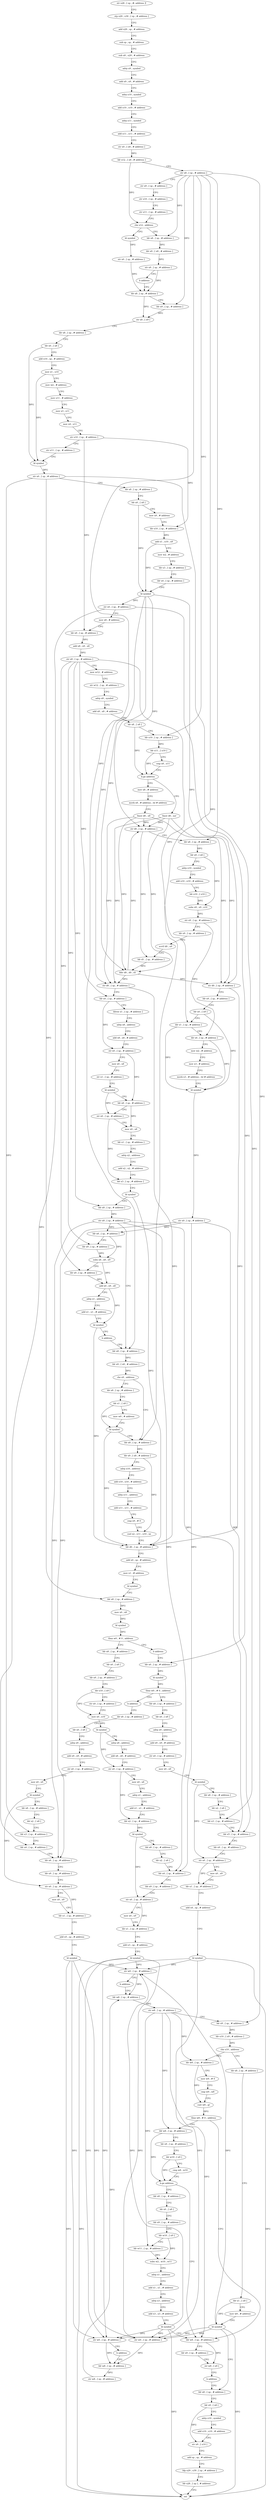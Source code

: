 digraph "func" {
"4237208" [label = "str x28 , [ sp , #- address ]!" ]
"4237212" [label = "stp x29 , x30 , [ sp , # address ]" ]
"4237216" [label = "add x29 , sp , # address" ]
"4237220" [label = "sub sp , sp , # address" ]
"4237224" [label = "sub x8 , x29 , # address" ]
"4237228" [label = "adrp x9 , symbol" ]
"4237232" [label = "add x9 , x9 , # address" ]
"4237236" [label = "adrp x10 , symbol" ]
"4237240" [label = "add x10 , x10 , # address" ]
"4237244" [label = "adrp x11 , symbol" ]
"4237248" [label = "add x11 , x11 , # address" ]
"4237252" [label = "str x0 , [ x8 , # address ]" ]
"4237256" [label = "ldr x12 , [ x8 , # address ]" ]
"4237260" [label = "str x8 , [ sp , # address ]" ]
"4237264" [label = "str x9 , [ sp , # address ]" ]
"4237268" [label = "str x10 , [ sp , # address ]" ]
"4237272" [label = "str x11 , [ sp , # address ]" ]
"4237276" [label = "cbz x12 , address" ]
"4237296" [label = "bl symbol" ]
"4237280" [label = "ldr x8 , [ sp , # address ]" ]
"4237300" [label = "str x0 , [ sp , # address ]" ]
"4237304" [label = "ldr x8 , [ sp , # address ]" ]
"4237284" [label = "ldr x9 , [ x8 , # address ]" ]
"4237288" [label = "str x9 , [ sp , # address ]" ]
"4237292" [label = "b address" ]
"4237592" [label = "fmov d0 , xzr" ]
"4237596" [label = "str d0 , [ sp , # address ]" ]
"4237600" [label = "ldr x0 , [ sp , # address ]" ]
"4237604" [label = "ldrsw x1 , [ sp , # address ]" ]
"4237608" [label = "adrp x8 , address" ]
"4237612" [label = "add x8 , x8 , # address" ]
"4237616" [label = "str x0 , [ sp , # address ]" ]
"4237620" [label = "mov x0 , x8" ]
"4237624" [label = "str x1 , [ sp , # address ]" ]
"4237628" [label = "bl symbol" ]
"4237632" [label = "ldr x8 , [ sp , # address ]" ]
"4237636" [label = "str x0 , [ sp , # address ]" ]
"4237640" [label = "mov x0 , x8" ]
"4237644" [label = "ldr x1 , [ sp , # address ]" ]
"4237648" [label = "adrp x2 , address" ]
"4237652" [label = "add x2 , x2 , # address" ]
"4237656" [label = "ldr x3 , [ sp , # address ]" ]
"4237660" [label = "bl symbol" ]
"4237664" [label = "ldr x8 , [ sp , # address ]" ]
"4237668" [label = "str x8 , [ sp , # address ]" ]
"4237672" [label = "ldr x8 , [ sp , # address ]" ]
"4237456" [label = "mov x8 , # address" ]
"4237460" [label = "movk x8 , # address , lsl # address" ]
"4237464" [label = "fmov d0 , x8" ]
"4237468" [label = "str d0 , [ sp , # address ]" ]
"4237472" [label = "ldr x8 , [ sp , # address ]" ]
"4237476" [label = "ldr x9 , [ x8 ]" ]
"4237480" [label = "adrp x10 , symbol" ]
"4237484" [label = "add x10 , x10 , # address" ]
"4237488" [label = "ldr x10 , [ x10 ]" ]
"4237492" [label = "subs x9 , x9 , x10" ]
"4237496" [label = "str x9 , [ sp , # address ]" ]
"4237500" [label = "ldr x9 , [ sp , # address ]" ]
"4237504" [label = "scvtf d0 , x9" ]
"4237508" [label = "ldr d1 , [ sp , # address ]" ]
"4237512" [label = "fdiv d0 , d0 , d1" ]
"4237516" [label = "str d0 , [ sp , # address ]" ]
"4237520" [label = "ldr x9 , [ sp , # address ]" ]
"4237524" [label = "ldr x0 , [ x9 ]" ]
"4237528" [label = "ldr x1 , [ sp , # address ]" ]
"4237532" [label = "ldr x4 , [ sp , # address ]" ]
"4237536" [label = "mov w2 , # address" ]
"4237540" [label = "mov x3 , # address" ]
"4237544" [label = "movk x3 , # address , lsl # address" ]
"4237548" [label = "bl symbol" ]
"4237552" [label = "str x0 , [ sp , # address ]" ]
"4237556" [label = "ldr x8 , [ sp , # address ]" ]
"4237560" [label = "ldr x9 , [ sp , # address ]" ]
"4237564" [label = "subs x8 , x8 , x9" ]
"4237568" [label = "ldr x9 , [ sp , # address ]" ]
"4237572" [label = "add x0 , x9 , x8" ]
"4237576" [label = "adrp x1 , address" ]
"4237580" [label = "add x1 , x1 , # address" ]
"4237584" [label = "bl symbol" ]
"4237588" [label = "b address" ]
"4237308" [label = "ldr x9 , [ sp , # address ]" ]
"4237312" [label = "str x8 , [ x9 ]" ]
"4237316" [label = "ldr x8 , [ sp , # address ]" ]
"4237320" [label = "ldr x0 , [ x8 ]" ]
"4237324" [label = "add x10 , sp , # address" ]
"4237328" [label = "mov x1 , x10" ]
"4237332" [label = "mov w2 , # address" ]
"4237336" [label = "mov x11 , # address" ]
"4237340" [label = "mov x3 , x11" ]
"4237344" [label = "mov x4 , x11" ]
"4237348" [label = "str x10 , [ sp , # address ]" ]
"4237352" [label = "str x11 , [ sp , # address ]" ]
"4237356" [label = "bl symbol" ]
"4237360" [label = "str x0 , [ sp , # address ]" ]
"4237364" [label = "ldr x8 , [ sp , # address ]" ]
"4237368" [label = "ldr x0 , [ x8 ]" ]
"4237372" [label = "mov x9 , # address" ]
"4237376" [label = "ldr x10 , [ sp , # address ]" ]
"4237380" [label = "add x1 , x10 , x9" ]
"4237384" [label = "mov w2 , # address" ]
"4237388" [label = "ldr x3 , [ sp , # address ]" ]
"4237392" [label = "ldr x4 , [ sp , # address ]" ]
"4237396" [label = "bl symbol" ]
"4237400" [label = "str x0 , [ sp , # address ]" ]
"4237404" [label = "mov x8 , # address" ]
"4237408" [label = "ldr x9 , [ sp , # address ]" ]
"4237412" [label = "add x8 , x9 , x8" ]
"4237416" [label = "str x8 , [ sp , # address ]" ]
"4237420" [label = "mov w12 , # address" ]
"4237424" [label = "str w12 , [ sp , # address ]" ]
"4237428" [label = "adrp x8 , symbol" ]
"4237432" [label = "add x8 , x8 , # address" ]
"4237436" [label = "ldr x8 , [ x8 ]" ]
"4237440" [label = "ldr x10 , [ sp , # address ]" ]
"4237444" [label = "ldr x11 , [ x10 ]" ]
"4237448" [label = "cmp x8 , x11" ]
"4237452" [label = "b.ge address" ]
"4237700" [label = "ldr x8 , [ sp , # address ]" ]
"4237704" [label = "ldr x9 , [ x8 , # address ]" ]
"4237708" [label = "adrp x10 , address" ]
"4237712" [label = "add x10 , x10 , # address" ]
"4237716" [label = "adrp x11 , address" ]
"4237720" [label = "add x11 , x11 , # address" ]
"4237724" [label = "cmp x9 , # 0" ]
"4237728" [label = "csel x2 , x11 , x10 , ne" ]
"4237732" [label = "ldr d0 , [ sp , # address ]" ]
"4237736" [label = "add x0 , sp , # address" ]
"4237740" [label = "mov x1 , # address" ]
"4237744" [label = "bl symbol" ]
"4237748" [label = "ldr x8 , [ sp , # address ]" ]
"4237752" [label = "mov x0 , x8" ]
"4237756" [label = "bl symbol" ]
"4237760" [label = "tbnz w0 , # 0 , address" ]
"4237768" [label = "ldr x8 , [ sp , # address ]" ]
"4237764" [label = "b address" ]
"4237684" [label = "ldr x8 , [ sp , # address ]" ]
"4237688" [label = "ldr x1 , [ x8 ]" ]
"4237692" [label = "mov w0 , # address" ]
"4237696" [label = "bl symbol" ]
"4237676" [label = "ldr x9 , [ x8 , # address ]" ]
"4237680" [label = "cbz x9 , address" ]
"4237772" [label = "ldr x0 , [ x8 ]" ]
"4237776" [label = "ldr x9 , [ sp , # address ]" ]
"4237780" [label = "ldr x10 , [ x9 ]" ]
"4237784" [label = "str x0 , [ sp , # address ]" ]
"4237788" [label = "mov x0 , x10" ]
"4237792" [label = "bl symbol" ]
"4237796" [label = "adrp x8 , address" ]
"4237800" [label = "add x8 , x8 , # address" ]
"4237804" [label = "str x0 , [ sp , # address ]" ]
"4237808" [label = "mov x0 , x8" ]
"4237812" [label = "adrp x1 , address" ]
"4237816" [label = "add x1 , x1 , # address" ]
"4237820" [label = "ldr x2 , [ sp , # address ]" ]
"4237824" [label = "bl symbol" ]
"4237828" [label = "ldr x8 , [ sp , # address ]" ]
"4237832" [label = "ldr x2 , [ x8 ]" ]
"4237836" [label = "ldr x4 , [ sp , # address ]" ]
"4237840" [label = "ldr x9 , [ sp , # address ]" ]
"4237844" [label = "str x0 , [ sp , # address ]" ]
"4237848" [label = "mov x0 , x9" ]
"4237852" [label = "ldr x1 , [ sp , # address ]" ]
"4237856" [label = "add x3 , sp , # address" ]
"4237860" [label = "bl symbol" ]
"4237864" [label = "str w0 , [ sp , # address ]" ]
"4237868" [label = "b address" ]
"4238048" [label = "ldr w8 , [ sp , # address ]" ]
"4237872" [label = "ldr x0 , [ sp , # address ]" ]
"4238052" [label = "str w8 , [ sp , # address ]" ]
"4238056" [label = "ldr x9 , [ sp , # address ]" ]
"4238060" [label = "ldr x10 , [ x9 , # address ]" ]
"4238064" [label = "cbz x10 , address" ]
"4238168" [label = "ldr x8 , [ sp , # address ]" ]
"4238068" [label = "ldr w8 , [ sp , # address ]" ]
"4237876" [label = "bl symbol" ]
"4237880" [label = "tbnz w0 , # 0 , address" ]
"4237888" [label = "ldr x8 , [ sp , # address ]" ]
"4237884" [label = "b address" ]
"4238172" [label = "ldr x1 , [ x8 ]" ]
"4238176" [label = "mov w0 , # address" ]
"4238180" [label = "bl symbol" ]
"4238184" [label = "ldr x8 , [ sp , # address ]" ]
"4238072" [label = "mov w9 , # 0" ]
"4238076" [label = "cmp w9 , w8" ]
"4238080" [label = "cset w8 , gt" ]
"4238084" [label = "tbnz w8 , # 0 , address" ]
"4238152" [label = "ldr w8 , [ sp , # address ]" ]
"4238088" [label = "ldr w8 , [ sp , # address ]" ]
"4237892" [label = "ldr x0 , [ x8 ]" ]
"4237896" [label = "adrp x9 , address" ]
"4237900" [label = "add x9 , x9 , # address" ]
"4237904" [label = "str x0 , [ sp , # address ]" ]
"4237908" [label = "mov x0 , x9" ]
"4237912" [label = "bl symbol" ]
"4237916" [label = "ldr x8 , [ sp , # address ]" ]
"4237920" [label = "ldr x2 , [ x8 ]" ]
"4237924" [label = "ldr x3 , [ sp , # address ]" ]
"4237928" [label = "ldr x5 , [ sp , # address ]" ]
"4237932" [label = "ldr x9 , [ sp , # address ]" ]
"4237936" [label = "str x0 , [ sp , # address ]" ]
"4237940" [label = "mov x0 , x9" ]
"4237944" [label = "ldr x1 , [ sp , # address ]" ]
"4237948" [label = "add x4 , sp , # address" ]
"4237952" [label = "bl symbol" ]
"4237956" [label = "str w0 , [ sp , # address ]" ]
"4237960" [label = "b address" ]
"4238040" [label = "ldr w8 , [ sp , # address ]" ]
"4237964" [label = "ldr x8 , [ sp , # address ]" ]
"4238156" [label = "ldr x9 , [ sp , # address ]" ]
"4238160" [label = "str w8 , [ x9 ]" ]
"4238164" [label = "b address" ]
"4238092" [label = "ldr x9 , [ sp , # address ]" ]
"4238096" [label = "ldr w10 , [ x9 ]" ]
"4238100" [label = "cmp w8 , w10" ]
"4238104" [label = "b.ge address" ]
"4238108" [label = "ldr x8 , [ sp , # address ]" ]
"4238044" [label = "str w8 , [ sp , # address ]" ]
"4237968" [label = "ldr x0 , [ x8 ]" ]
"4237972" [label = "adrp x9 , address" ]
"4237976" [label = "add x9 , x9 , # address" ]
"4237980" [label = "str x0 , [ sp , # address ]" ]
"4237984" [label = "mov x0 , x9" ]
"4237988" [label = "bl symbol" ]
"4237992" [label = "ldr x8 , [ sp , # address ]" ]
"4237996" [label = "ldr x2 , [ x8 ]" ]
"4238000" [label = "ldr x3 , [ sp , # address ]" ]
"4238004" [label = "ldr x4 , [ sp , # address ]" ]
"4238008" [label = "ldr x6 , [ sp , # address ]" ]
"4238012" [label = "ldr x9 , [ sp , # address ]" ]
"4238016" [label = "str x0 , [ sp , # address ]" ]
"4238020" [label = "mov x0 , x9" ]
"4238024" [label = "ldr x1 , [ sp , # address ]" ]
"4238028" [label = "add x5 , sp , # address" ]
"4238032" [label = "bl symbol" ]
"4238036" [label = "str w0 , [ sp , # address ]" ]
"4238188" [label = "ldr x9 , [ x8 ]" ]
"4238192" [label = "adrp x10 , symbol" ]
"4238196" [label = "add x10 , x10 , # address" ]
"4238200" [label = "str x9 , [ x10 ]" ]
"4238204" [label = "add sp , sp , # address" ]
"4238208" [label = "ldp x29 , x30 , [ sp , # address ]" ]
"4238212" [label = "ldr x28 , [ sp ] , # address" ]
"4238216" [label = "ret" ]
"4238112" [label = "ldr x0 , [ x8 ]" ]
"4238116" [label = "ldr x9 , [ sp , # address ]" ]
"4238120" [label = "ldr w10 , [ x9 ]" ]
"4238124" [label = "ldr w11 , [ sp , # address ]" ]
"4238128" [label = "subs w2 , w10 , w11" ]
"4238132" [label = "adrp x1 , address" ]
"4238136" [label = "add x1 , x1 , # address" ]
"4238140" [label = "adrp x3 , address" ]
"4238144" [label = "add x3 , x3 , # address" ]
"4238148" [label = "bl symbol" ]
"4237208" -> "4237212" [ label = "CFG" ]
"4237212" -> "4237216" [ label = "CFG" ]
"4237216" -> "4237220" [ label = "CFG" ]
"4237220" -> "4237224" [ label = "CFG" ]
"4237224" -> "4237228" [ label = "CFG" ]
"4237228" -> "4237232" [ label = "CFG" ]
"4237232" -> "4237236" [ label = "CFG" ]
"4237236" -> "4237240" [ label = "CFG" ]
"4237240" -> "4237244" [ label = "CFG" ]
"4237244" -> "4237248" [ label = "CFG" ]
"4237248" -> "4237252" [ label = "CFG" ]
"4237252" -> "4237256" [ label = "DFG" ]
"4237256" -> "4237260" [ label = "CFG" ]
"4237256" -> "4237276" [ label = "DFG" ]
"4237260" -> "4237264" [ label = "CFG" ]
"4237260" -> "4237280" [ label = "DFG" ]
"4237260" -> "4237308" [ label = "DFG" ]
"4237260" -> "4237440" [ label = "DFG" ]
"4237260" -> "4237472" [ label = "DFG" ]
"4237260" -> "4237672" [ label = "DFG" ]
"4237260" -> "4237700" [ label = "DFG" ]
"4237260" -> "4238056" [ label = "DFG" ]
"4237264" -> "4237268" [ label = "CFG" ]
"4237268" -> "4237272" [ label = "CFG" ]
"4237272" -> "4237276" [ label = "CFG" ]
"4237276" -> "4237296" [ label = "CFG" ]
"4237276" -> "4237280" [ label = "CFG" ]
"4237296" -> "4237300" [ label = "DFG" ]
"4237280" -> "4237284" [ label = "DFG" ]
"4237300" -> "4237304" [ label = "DFG" ]
"4237304" -> "4237308" [ label = "CFG" ]
"4237304" -> "4237312" [ label = "DFG" ]
"4237284" -> "4237288" [ label = "DFG" ]
"4237288" -> "4237292" [ label = "CFG" ]
"4237288" -> "4237304" [ label = "DFG" ]
"4237292" -> "4237304" [ label = "CFG" ]
"4237592" -> "4237596" [ label = "DFG" ]
"4237592" -> "4237468" [ label = "DFG" ]
"4237592" -> "4237512" [ label = "DFG" ]
"4237592" -> "4237516" [ label = "DFG" ]
"4237596" -> "4237600" [ label = "CFG" ]
"4237596" -> "4237732" [ label = "DFG" ]
"4237600" -> "4237604" [ label = "CFG" ]
"4237600" -> "4237616" [ label = "DFG" ]
"4237604" -> "4237608" [ label = "CFG" ]
"4237608" -> "4237612" [ label = "CFG" ]
"4237612" -> "4237616" [ label = "CFG" ]
"4237616" -> "4237620" [ label = "CFG" ]
"4237616" -> "4237632" [ label = "DFG" ]
"4237620" -> "4237624" [ label = "CFG" ]
"4237624" -> "4237628" [ label = "CFG" ]
"4237628" -> "4237632" [ label = "CFG" ]
"4237628" -> "4237636" [ label = "DFG" ]
"4237632" -> "4237636" [ label = "CFG" ]
"4237632" -> "4237640" [ label = "DFG" ]
"4237636" -> "4237640" [ label = "CFG" ]
"4237636" -> "4237656" [ label = "DFG" ]
"4237640" -> "4237644" [ label = "CFG" ]
"4237644" -> "4237648" [ label = "CFG" ]
"4237648" -> "4237652" [ label = "CFG" ]
"4237652" -> "4237656" [ label = "CFG" ]
"4237656" -> "4237660" [ label = "CFG" ]
"4237660" -> "4237664" [ label = "CFG" ]
"4237660" -> "4237732" [ label = "DFG" ]
"4237664" -> "4237668" [ label = "DFG" ]
"4237668" -> "4237672" [ label = "CFG" ]
"4237668" -> "4237556" [ label = "DFG" ]
"4237668" -> "4237836" [ label = "DFG" ]
"4237668" -> "4237928" [ label = "DFG" ]
"4237668" -> "4238008" [ label = "DFG" ]
"4237672" -> "4237676" [ label = "DFG" ]
"4237456" -> "4237460" [ label = "CFG" ]
"4237460" -> "4237464" [ label = "CFG" ]
"4237464" -> "4237468" [ label = "DFG" ]
"4237464" -> "4237596" [ label = "DFG" ]
"4237464" -> "4237512" [ label = "DFG" ]
"4237464" -> "4237516" [ label = "DFG" ]
"4237468" -> "4237472" [ label = "CFG" ]
"4237468" -> "4237508" [ label = "DFG" ]
"4237472" -> "4237476" [ label = "DFG" ]
"4237476" -> "4237480" [ label = "CFG" ]
"4237476" -> "4237492" [ label = "DFG" ]
"4237480" -> "4237484" [ label = "CFG" ]
"4237484" -> "4237488" [ label = "CFG" ]
"4237488" -> "4237492" [ label = "DFG" ]
"4237492" -> "4237496" [ label = "DFG" ]
"4237496" -> "4237500" [ label = "CFG" ]
"4237496" -> "4237532" [ label = "DFG" ]
"4237500" -> "4237504" [ label = "CFG" ]
"4237504" -> "4237508" [ label = "CFG" ]
"4237508" -> "4237512" [ label = "DFG" ]
"4237512" -> "4237516" [ label = "DFG" ]
"4237512" -> "4237596" [ label = "DFG" ]
"4237512" -> "4237468" [ label = "DFG" ]
"4237516" -> "4237520" [ label = "CFG" ]
"4237516" -> "4237732" [ label = "DFG" ]
"4237520" -> "4237524" [ label = "CFG" ]
"4237524" -> "4237528" [ label = "CFG" ]
"4237524" -> "4237548" [ label = "DFG" ]
"4237528" -> "4237532" [ label = "CFG" ]
"4237528" -> "4237548" [ label = "DFG" ]
"4237532" -> "4237536" [ label = "CFG" ]
"4237532" -> "4237548" [ label = "DFG" ]
"4237536" -> "4237540" [ label = "CFG" ]
"4237540" -> "4237544" [ label = "CFG" ]
"4237544" -> "4237548" [ label = "CFG" ]
"4237548" -> "4237552" [ label = "DFG" ]
"4237552" -> "4237556" [ label = "DFG" ]
"4237552" -> "4237836" [ label = "DFG" ]
"4237552" -> "4237928" [ label = "DFG" ]
"4237552" -> "4238008" [ label = "DFG" ]
"4237556" -> "4237560" [ label = "CFG" ]
"4237556" -> "4237564" [ label = "DFG" ]
"4237560" -> "4237564" [ label = "DFG" ]
"4237564" -> "4237568" [ label = "CFG" ]
"4237564" -> "4237572" [ label = "DFG" ]
"4237568" -> "4237572" [ label = "DFG" ]
"4237572" -> "4237576" [ label = "CFG" ]
"4237572" -> "4237584" [ label = "DFG" ]
"4237576" -> "4237580" [ label = "CFG" ]
"4237580" -> "4237584" [ label = "CFG" ]
"4237584" -> "4237588" [ label = "CFG" ]
"4237584" -> "4237732" [ label = "DFG" ]
"4237588" -> "4237672" [ label = "CFG" ]
"4237308" -> "4237312" [ label = "DFG" ]
"4237312" -> "4237316" [ label = "CFG" ]
"4237316" -> "4237320" [ label = "CFG" ]
"4237320" -> "4237324" [ label = "CFG" ]
"4237320" -> "4237356" [ label = "DFG" ]
"4237324" -> "4237328" [ label = "CFG" ]
"4237328" -> "4237332" [ label = "CFG" ]
"4237328" -> "4237356" [ label = "DFG" ]
"4237332" -> "4237336" [ label = "CFG" ]
"4237336" -> "4237340" [ label = "CFG" ]
"4237340" -> "4237344" [ label = "CFG" ]
"4237344" -> "4237348" [ label = "CFG" ]
"4237348" -> "4237352" [ label = "CFG" ]
"4237348" -> "4237376" [ label = "DFG" ]
"4237348" -> "4237408" [ label = "DFG" ]
"4237352" -> "4237356" [ label = "CFG" ]
"4237356" -> "4237360" [ label = "DFG" ]
"4237360" -> "4237364" [ label = "CFG" ]
"4237360" -> "4237748" [ label = "DFG" ]
"4237360" -> "4237924" [ label = "DFG" ]
"4237360" -> "4238000" [ label = "DFG" ]
"4237364" -> "4237368" [ label = "CFG" ]
"4237368" -> "4237372" [ label = "CFG" ]
"4237368" -> "4237396" [ label = "DFG" ]
"4237372" -> "4237376" [ label = "CFG" ]
"4237376" -> "4237380" [ label = "DFG" ]
"4237380" -> "4237384" [ label = "CFG" ]
"4237380" -> "4237396" [ label = "DFG" ]
"4237384" -> "4237388" [ label = "CFG" ]
"4237388" -> "4237392" [ label = "CFG" ]
"4237392" -> "4237396" [ label = "CFG" ]
"4237396" -> "4237400" [ label = "DFG" ]
"4237396" -> "4237596" [ label = "DFG" ]
"4237396" -> "4237468" [ label = "DFG" ]
"4237396" -> "4237512" [ label = "DFG" ]
"4237396" -> "4237516" [ label = "DFG" ]
"4237400" -> "4237404" [ label = "CFG" ]
"4237400" -> "4237872" [ label = "DFG" ]
"4237400" -> "4238004" [ label = "DFG" ]
"4237404" -> "4237408" [ label = "CFG" ]
"4237408" -> "4237412" [ label = "DFG" ]
"4237412" -> "4237416" [ label = "DFG" ]
"4237416" -> "4237420" [ label = "CFG" ]
"4237416" -> "4237600" [ label = "DFG" ]
"4237416" -> "4237664" [ label = "DFG" ]
"4237416" -> "4237528" [ label = "DFG" ]
"4237416" -> "4237560" [ label = "DFG" ]
"4237416" -> "4237568" [ label = "DFG" ]
"4237420" -> "4237424" [ label = "CFG" ]
"4237424" -> "4237428" [ label = "CFG" ]
"4237428" -> "4237432" [ label = "CFG" ]
"4237432" -> "4237436" [ label = "CFG" ]
"4237436" -> "4237440" [ label = "CFG" ]
"4237436" -> "4237452" [ label = "DFG" ]
"4237440" -> "4237444" [ label = "DFG" ]
"4237444" -> "4237448" [ label = "CFG" ]
"4237444" -> "4237452" [ label = "DFG" ]
"4237448" -> "4237452" [ label = "CFG" ]
"4237452" -> "4237592" [ label = "CFG" ]
"4237452" -> "4237456" [ label = "CFG" ]
"4237700" -> "4237704" [ label = "DFG" ]
"4237704" -> "4237708" [ label = "CFG" ]
"4237704" -> "4237728" [ label = "DFG" ]
"4237708" -> "4237712" [ label = "CFG" ]
"4237712" -> "4237716" [ label = "CFG" ]
"4237716" -> "4237720" [ label = "CFG" ]
"4237720" -> "4237724" [ label = "CFG" ]
"4237724" -> "4237728" [ label = "CFG" ]
"4237728" -> "4237732" [ label = "CFG" ]
"4237732" -> "4237736" [ label = "CFG" ]
"4237736" -> "4237740" [ label = "CFG" ]
"4237740" -> "4237744" [ label = "CFG" ]
"4237744" -> "4237748" [ label = "CFG" ]
"4237748" -> "4237752" [ label = "DFG" ]
"4237752" -> "4237756" [ label = "DFG" ]
"4237756" -> "4237760" [ label = "DFG" ]
"4237760" -> "4237768" [ label = "CFG" ]
"4237760" -> "4237764" [ label = "CFG" ]
"4237768" -> "4237772" [ label = "CFG" ]
"4237764" -> "4237872" [ label = "CFG" ]
"4237684" -> "4237688" [ label = "CFG" ]
"4237688" -> "4237692" [ label = "CFG" ]
"4237688" -> "4237696" [ label = "DFG" ]
"4237692" -> "4237696" [ label = "CFG" ]
"4237696" -> "4237700" [ label = "CFG" ]
"4237696" -> "4237732" [ label = "DFG" ]
"4237676" -> "4237680" [ label = "DFG" ]
"4237680" -> "4237700" [ label = "CFG" ]
"4237680" -> "4237684" [ label = "CFG" ]
"4237772" -> "4237776" [ label = "CFG" ]
"4237776" -> "4237780" [ label = "CFG" ]
"4237780" -> "4237784" [ label = "CFG" ]
"4237780" -> "4237788" [ label = "DFG" ]
"4237784" -> "4237788" [ label = "CFG" ]
"4237788" -> "4237792" [ label = "DFG" ]
"4237792" -> "4237796" [ label = "CFG" ]
"4237792" -> "4237804" [ label = "DFG" ]
"4237796" -> "4237800" [ label = "CFG" ]
"4237800" -> "4237804" [ label = "CFG" ]
"4237804" -> "4237808" [ label = "CFG" ]
"4237804" -> "4237820" [ label = "DFG" ]
"4237808" -> "4237812" [ label = "CFG" ]
"4237812" -> "4237816" [ label = "CFG" ]
"4237816" -> "4237820" [ label = "CFG" ]
"4237820" -> "4237824" [ label = "DFG" ]
"4237824" -> "4237828" [ label = "CFG" ]
"4237824" -> "4237844" [ label = "DFG" ]
"4237828" -> "4237832" [ label = "CFG" ]
"4237832" -> "4237836" [ label = "CFG" ]
"4237836" -> "4237840" [ label = "CFG" ]
"4237840" -> "4237844" [ label = "CFG" ]
"4237844" -> "4237848" [ label = "CFG" ]
"4237844" -> "4237852" [ label = "DFG" ]
"4237848" -> "4237852" [ label = "CFG" ]
"4237852" -> "4237856" [ label = "CFG" ]
"4237856" -> "4237860" [ label = "CFG" ]
"4237860" -> "4237864" [ label = "DFG" ]
"4237860" -> "4237956" [ label = "DFG" ]
"4237860" -> "4238216" [ label = "DFG" ]
"4237860" -> "4238036" [ label = "DFG" ]
"4237864" -> "4237868" [ label = "CFG" ]
"4237864" -> "4238048" [ label = "DFG" ]
"4237868" -> "4238048" [ label = "CFG" ]
"4238048" -> "4238052" [ label = "DFG" ]
"4237872" -> "4237876" [ label = "DFG" ]
"4238052" -> "4238056" [ label = "CFG" ]
"4238052" -> "4238068" [ label = "DFG" ]
"4238052" -> "4238152" [ label = "DFG" ]
"4238052" -> "4238088" [ label = "DFG" ]
"4238052" -> "4238124" [ label = "DFG" ]
"4238056" -> "4238060" [ label = "DFG" ]
"4238060" -> "4238064" [ label = "DFG" ]
"4238064" -> "4238168" [ label = "CFG" ]
"4238064" -> "4238068" [ label = "CFG" ]
"4238168" -> "4238172" [ label = "CFG" ]
"4238068" -> "4238072" [ label = "CFG" ]
"4238068" -> "4238080" [ label = "DFG" ]
"4237876" -> "4237880" [ label = "DFG" ]
"4237880" -> "4237888" [ label = "CFG" ]
"4237880" -> "4237884" [ label = "CFG" ]
"4237888" -> "4237892" [ label = "CFG" ]
"4237884" -> "4237964" [ label = "CFG" ]
"4238172" -> "4238176" [ label = "CFG" ]
"4238172" -> "4238180" [ label = "DFG" ]
"4238176" -> "4238180" [ label = "CFG" ]
"4238180" -> "4238184" [ label = "CFG" ]
"4238180" -> "4237864" [ label = "DFG" ]
"4238180" -> "4237956" [ label = "DFG" ]
"4238180" -> "4238216" [ label = "DFG" ]
"4238180" -> "4238036" [ label = "DFG" ]
"4238184" -> "4238188" [ label = "CFG" ]
"4238072" -> "4238076" [ label = "CFG" ]
"4238076" -> "4238080" [ label = "CFG" ]
"4238080" -> "4238084" [ label = "DFG" ]
"4238084" -> "4238152" [ label = "CFG" ]
"4238084" -> "4238088" [ label = "CFG" ]
"4238152" -> "4238156" [ label = "CFG" ]
"4238152" -> "4238160" [ label = "DFG" ]
"4238088" -> "4238092" [ label = "CFG" ]
"4238088" -> "4238104" [ label = "DFG" ]
"4237892" -> "4237896" [ label = "CFG" ]
"4237896" -> "4237900" [ label = "CFG" ]
"4237900" -> "4237904" [ label = "CFG" ]
"4237904" -> "4237908" [ label = "CFG" ]
"4237908" -> "4237912" [ label = "CFG" ]
"4237912" -> "4237916" [ label = "CFG" ]
"4237912" -> "4237936" [ label = "DFG" ]
"4237916" -> "4237920" [ label = "CFG" ]
"4237920" -> "4237924" [ label = "CFG" ]
"4237924" -> "4237928" [ label = "CFG" ]
"4237928" -> "4237932" [ label = "CFG" ]
"4237932" -> "4237936" [ label = "CFG" ]
"4237936" -> "4237940" [ label = "CFG" ]
"4237936" -> "4237944" [ label = "DFG" ]
"4237940" -> "4237944" [ label = "CFG" ]
"4237944" -> "4237948" [ label = "CFG" ]
"4237948" -> "4237952" [ label = "CFG" ]
"4237952" -> "4237956" [ label = "DFG" ]
"4237952" -> "4237864" [ label = "DFG" ]
"4237952" -> "4238216" [ label = "DFG" ]
"4237952" -> "4238036" [ label = "DFG" ]
"4237956" -> "4237960" [ label = "CFG" ]
"4237956" -> "4238040" [ label = "DFG" ]
"4237960" -> "4238040" [ label = "CFG" ]
"4238040" -> "4238044" [ label = "DFG" ]
"4237964" -> "4237968" [ label = "CFG" ]
"4238156" -> "4238160" [ label = "CFG" ]
"4238160" -> "4238164" [ label = "CFG" ]
"4238164" -> "4238184" [ label = "CFG" ]
"4238092" -> "4238096" [ label = "CFG" ]
"4238096" -> "4238100" [ label = "CFG" ]
"4238096" -> "4238104" [ label = "DFG" ]
"4238100" -> "4238104" [ label = "CFG" ]
"4238104" -> "4238152" [ label = "CFG" ]
"4238104" -> "4238108" [ label = "CFG" ]
"4238108" -> "4238112" [ label = "CFG" ]
"4238044" -> "4238048" [ label = "DFG" ]
"4237968" -> "4237972" [ label = "CFG" ]
"4237972" -> "4237976" [ label = "CFG" ]
"4237976" -> "4237980" [ label = "CFG" ]
"4237980" -> "4237984" [ label = "CFG" ]
"4237984" -> "4237988" [ label = "CFG" ]
"4237988" -> "4237992" [ label = "CFG" ]
"4237988" -> "4238016" [ label = "DFG" ]
"4237992" -> "4237996" [ label = "CFG" ]
"4237996" -> "4238000" [ label = "CFG" ]
"4238000" -> "4238004" [ label = "CFG" ]
"4238004" -> "4238008" [ label = "CFG" ]
"4238008" -> "4238012" [ label = "CFG" ]
"4238012" -> "4238016" [ label = "CFG" ]
"4238016" -> "4238020" [ label = "CFG" ]
"4238016" -> "4238024" [ label = "DFG" ]
"4238020" -> "4238024" [ label = "CFG" ]
"4238024" -> "4238028" [ label = "CFG" ]
"4238028" -> "4238032" [ label = "CFG" ]
"4238032" -> "4238036" [ label = "DFG" ]
"4238032" -> "4237864" [ label = "DFG" ]
"4238032" -> "4237956" [ label = "DFG" ]
"4238032" -> "4238216" [ label = "DFG" ]
"4238036" -> "4238040" [ label = "DFG" ]
"4238188" -> "4238192" [ label = "CFG" ]
"4238188" -> "4238200" [ label = "DFG" ]
"4238192" -> "4238196" [ label = "CFG" ]
"4238196" -> "4238200" [ label = "CFG" ]
"4238200" -> "4238204" [ label = "CFG" ]
"4238204" -> "4238208" [ label = "CFG" ]
"4238208" -> "4238212" [ label = "CFG" ]
"4238212" -> "4238216" [ label = "CFG" ]
"4238112" -> "4238116" [ label = "CFG" ]
"4238116" -> "4238120" [ label = "CFG" ]
"4238120" -> "4238124" [ label = "CFG" ]
"4238120" -> "4238128" [ label = "DFG" ]
"4238124" -> "4238128" [ label = "DFG" ]
"4238128" -> "4238132" [ label = "CFG" ]
"4238132" -> "4238136" [ label = "CFG" ]
"4238136" -> "4238140" [ label = "CFG" ]
"4238140" -> "4238144" [ label = "CFG" ]
"4238144" -> "4238148" [ label = "CFG" ]
"4238148" -> "4238152" [ label = "CFG" ]
"4238148" -> "4237864" [ label = "DFG" ]
"4238148" -> "4237956" [ label = "DFG" ]
"4238148" -> "4238036" [ label = "DFG" ]
"4238148" -> "4238216" [ label = "DFG" ]
}
